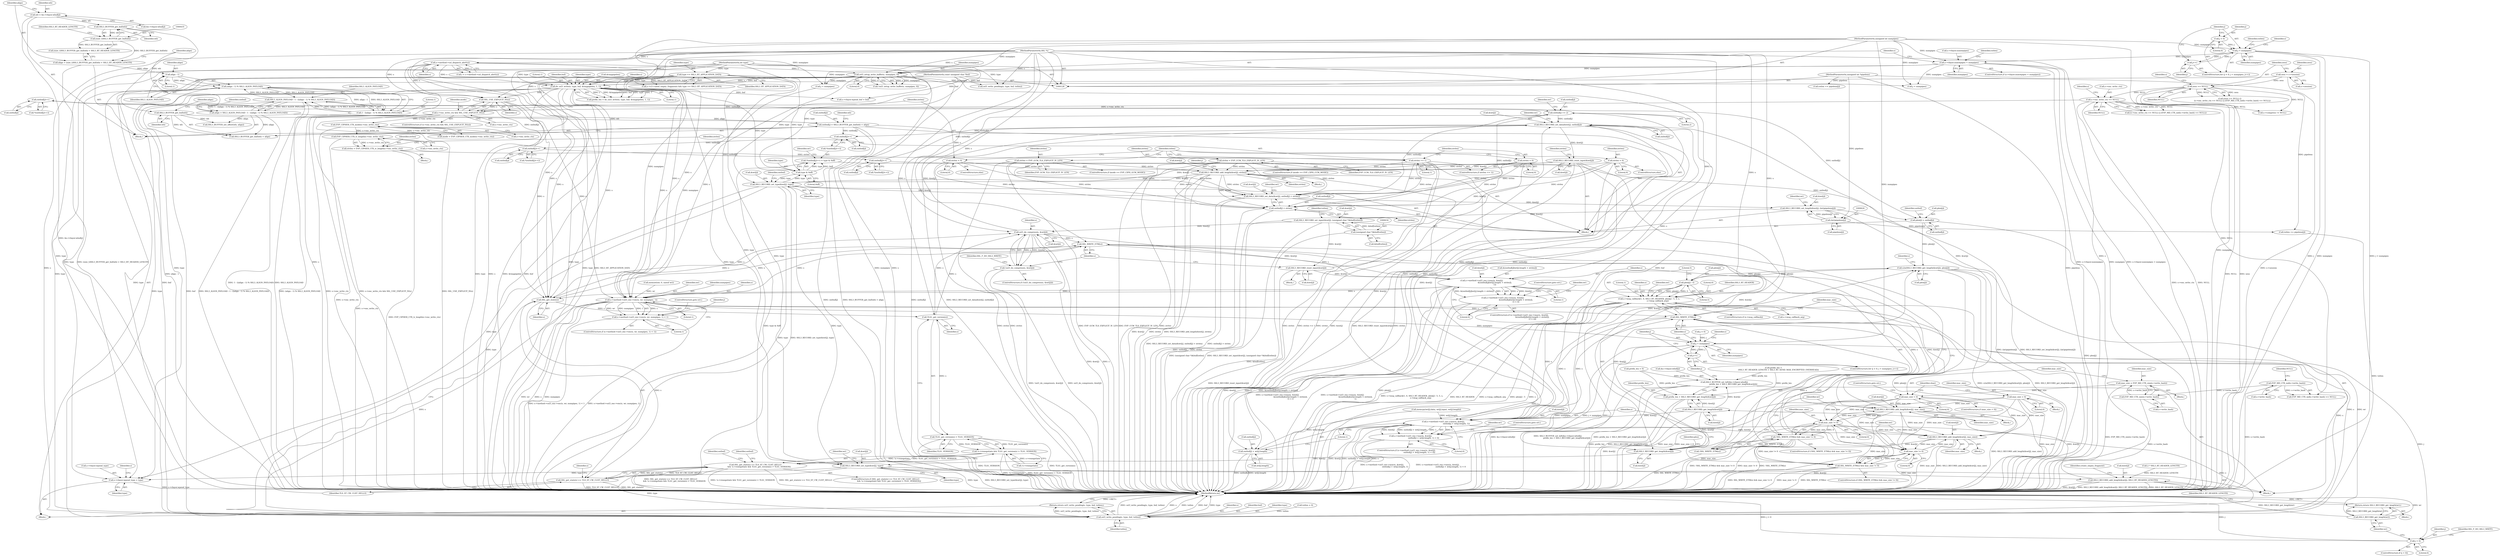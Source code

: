 digraph "0_openssl_4ad93618d26a3ea23d36ad5498ff4f59eff3a4d2@pointer" {
"1000579" [label="(Call,outbuf[j]++)"];
"1000553" [label="(Call,outbuf[j]++)"];
"1000538" [label="(Call,outbuf[j]++)"];
"1000725" [label="(Call,SSL3_RECORD_set_data(&wr[j], outbuf[j]))"];
"1000653" [label="(Call,ssl3_do_compress(s, &wr[j]))"];
"1000574" [label="(Call,TLS1_get_version(s))"];
"1000565" [label="(Call,SSL_get_state(s))"];
"1000308" [label="(Call,do_ssl3_write(s, type, buf, &tmppipelen, 1, 1))"];
"1000196" [label="(Call,s->method->ssl_dispatch_alert(s))"];
"1000129" [label="(MethodParameterIn,SSL *s)"];
"1000214" [label="(Call,ssl3_setup_write_buffer(s, numpipes, 0))"];
"1000205" [label="(Call,s->rlayer.numwpipes < numpipes)"];
"1000165" [label="(Call,j < numpipes)"];
"1000168" [label="(Call,j++)"];
"1000162" [label="(Call,j = 0)"];
"1000133" [label="(MethodParameterIn,unsigned int numpipes)"];
"1000131" [label="(MethodParameterIn,const unsigned char *buf)"];
"1000298" [label="(Call,type == SSL3_RT_APPLICATION_DATA)"];
"1000130" [label="(MethodParameterIn,int type)"];
"1000466" [label="(Call,SSL_USE_EXPLICIT_IV(s))"];
"1000690" [label="(Call,SSL_WRITE_ETM(s))"];
"1000698" [label="(Call,s->method->ssl3_enc->mac(s, &wr[j],\n                                          &(outbuf[j][wr[j].length + eivlen]),\n                                          1))"];
"1000682" [label="(Call,SSL3_RECORD_reset_input(&wr[j]))"];
"1000628" [label="(Call,SSL3_RECORD_set_input(&wr[j], (unsigned char *)&buf[totlen]))"];
"1000618" [label="(Call,SSL3_RECORD_set_length(&wr[j], (int)pipelens[j]))"];
"1000608" [label="(Call,SSL3_RECORD_set_data(&wr[j], outbuf[j] + eivlen))"];
"1000545" [label="(Call,SSL3_RECORD_set_type(&wr[j], type))"];
"1000741" [label="(Call,SSL3_RECORD_add_length(&wr[j], eivlen))"];
"1000733" [label="(Call,SSL3_RECORD_reset_input(&wr[j]))"];
"1000488" [label="(Call,eivlen <= 1)"];
"1000481" [label="(Call,eivlen = EVP_CIPHER_CTX_iv_length(s->enc_write_ctx))"];
"1000483" [label="(Call,EVP_CIPHER_CTX_iv_length(s->enc_write_ctx))"];
"1000472" [label="(Call,EVP_CIPHER_CTX_mode(s->enc_write_ctx))"];
"1000462" [label="(Call,s->enc_write_ctx && SSL_USE_EXPLICIT_IV(s))"];
"1000241" [label="(Call,s->enc_write_ctx == NULL)"];
"1000237" [label="(Call,sess == NULL)"];
"1000230" [label="(Call,sess = s->session)"];
"1000499" [label="(Call,eivlen = EVP_GCM_TLS_EXPLICIT_IV_LEN)"];
"1000511" [label="(Call,eivlen = 0)"];
"1000491" [label="(Call,eivlen = 0)"];
"1000507" [label="(Call,eivlen = EVP_CCM_TLS_EXPLICIT_IV_LEN)"];
"1000515" [label="(Call,eivlen = 0)"];
"1000542" [label="(Call,type & 0xff)"];
"1000603" [label="(Call,outbuf[j] += 2)"];
"1000579" [label="(Call,outbuf[j]++)"];
"1000587" [label="(Call,outbuf[j]++)"];
"1000623" [label="(Call,(int)pipelens[j])"];
"1000132" [label="(MethodParameterIn,unsigned int *pipelens)"];
"1000633" [label="(Call,(unsigned char *)&buf[totlen])"];
"1000719" [label="(Call,SSL3_RECORD_add_length(&wr[j], mac_size))"];
"1000692" [label="(Call,mac_size != 0)"];
"1000273" [label="(Call,mac_size < 0)"];
"1000266" [label="(Call,mac_size = EVP_MD_CTX_size(s->write_hash))"];
"1000268" [label="(Call,EVP_MD_CTX_size(s->write_hash))"];
"1000247" [label="(Call,EVP_MD_CTX_md(s->write_hash))"];
"1000261" [label="(Call,mac_size = 0)"];
"1000450" [label="(Call,outbuf[j] = SSL3_BUFFER_get_buf(wb) + align)"];
"1000455" [label="(Call,SSL3_BUFFER_get_buf(wb))"];
"1000436" [label="(Call,SSL3_BUFFER_get_buf(wb))"];
"1000421" [label="(Call,wb = &s->rlayer.wbuf[j])"];
"1000439" [label="(Call,align = SSL3_ALIGN_PAYLOAD - 1 - ((align - 1) % SSL3_ALIGN_PAYLOAD))"];
"1000441" [label="(Call,SSL3_ALIGN_PAYLOAD - 1 - ((align - 1) % SSL3_ALIGN_PAYLOAD))"];
"1000445" [label="(Call,(align - 1) % SSL3_ALIGN_PAYLOAD)"];
"1000446" [label="(Call,align - 1)"];
"1000431" [label="(Call,align = (size_t)SSL3_BUFFER_get_buf(wb) + SSL3_RT_HEADER_LENGTH)"];
"1000434" [label="(Call,(size_t)SSL3_BUFFER_get_buf(wb))"];
"1000443" [label="(Call,1 - ((align - 1) % SSL3_ALIGN_PAYLOAD))"];
"1000596" [label="(Call,plen[j] = outbuf[j])"];
"1000800" [label="(Call,s2n(SSL3_RECORD_get_length(&wr[j]), plen[j]))"];
"1000817" [label="(Call,plen[j] - 5)"];
"1000813" [label="(Call,s->msg_callback(1, 0, SSL3_RT_HEADER, plen[j] - 5, 5, s,\n                            s->msg_callback_arg))"];
"1000768" [label="(Call,SSL_WRITE_ETM(s))"];
"1000767" [label="(Call,SSL_WRITE_ETM(s) && mac_size != 0)"];
"1000776" [label="(Call,s->method->ssl3_enc->mac(s, &wr[j],\n                                          outbuf[j] + wr[j].length, 1))"];
"1000775" [label="(Call,s->method->ssl3_enc->mac(s, &wr[j],\n                                          outbuf[j] + wr[j].length, 1) < 0)"];
"1000794" [label="(Call,SSL3_RECORD_add_length(&wr[j], mac_size))"];
"1000770" [label="(Call,mac_size != 0)"];
"1000801" [label="(Call,SSL3_RECORD_get_length(&wr[j]))"];
"1000827" [label="(Call,SSL3_RECORD_set_type(&wr[j], type))"];
"1000833" [label="(Call,SSL3_RECORD_add_length(&wr[j], SSL3_RT_HEADER_LENGTH))"];
"1000865" [label="(Call,SSL3_RECORD_get_length(&wr[j]))"];
"1000854" [label="(Call,SSL3_BUFFER_set_left(&s->rlayer.wbuf[j],\n                             prefix_len + SSL3_RECORD_get_length(&wr[j])))"];
"1000863" [label="(Call,prefix_len + SSL3_RECORD_get_length(&wr[j]))"];
"1000884" [label="(Call,s->rlayer.wpend_type = type)"];
"1000899" [label="(Call,ssl3_write_pending(s, type, buf, totlen))"];
"1000898" [label="(Return,return ssl3_write_pending(s, type, buf, totlen);)"];
"1000652" [label="(Call,!ssl3_do_compress(s, &wr[j]))"];
"1000564" [label="(Call,SSL_get_state(s) == TLS_ST_CW_CLNT_HELLO)"];
"1000563" [label="(Call,SSL_get_state(s) == TLS_ST_CW_CLNT_HELLO\n            && !s->renegotiate && TLS1_get_version(s) > TLS1_VERSION)"];
"1000573" [label="(Call,TLS1_get_version(s) > TLS1_VERSION)"];
"1000568" [label="(Call,!s->renegotiate && TLS1_get_version(s) > TLS1_VERSION)"];
"1000689" [label="(Call,!SSL_WRITE_ETM(s))"];
"1000688" [label="(Call,!SSL_WRITE_ETM(s) && mac_size != 0)"];
"1000697" [label="(Call,s->method->ssl3_enc->mac(s, &wr[j],\n                                          &(outbuf[j][wr[j].length + eivlen]),\n                                          1) < 0)"];
"1000536" [label="(Call,*(outbuf[j]++) = type & 0xff)"];
"1000613" [label="(Call,outbuf[j] + eivlen)"];
"1000782" [label="(Call,outbuf[j] + wr[j].length)"];
"1000749" [label="(Call,s->method->ssl3_enc->enc(s, wr, numpipes, 1))"];
"1000748" [label="(Call,s->method->ssl3_enc->enc(s, wr, numpipes, 1) < 1)"];
"1000760" [label="(Call,j < numpipes)"];
"1000763" [label="(Call,j++)"];
"1000843" [label="(Call,j > 0)"];
"1000852" [label="(Call,SSL3_RECORD_get_length(wr))"];
"1000851" [label="(Return,return SSL3_RECORD_get_length(wr);)"];
"1000457" [label="(Identifier,align)"];
"1000791" [label="(Literal,1)"];
"1000609" [label="(Call,&wr[j])"];
"1000315" [label="(Literal,1)"];
"1000217" [label="(Literal,0)"];
"1000794" [label="(Call,SSL3_RECORD_add_length(&wr[j], mac_size))"];
"1000562" [label="(ControlStructure,if (SSL_get_state(s) == TLS_ST_CW_CLNT_HELLO\n            && !s->renegotiate && TLS1_get_version(s) > TLS1_VERSION))"];
"1000521" [label="(Call,memset(wr, 0, sizeof wr))"];
"1000836" [label="(Identifier,wr)"];
"1000240" [label="(Call,(s->enc_write_ctx == NULL) || (EVP_MD_CTX_md(s->write_hash) == NULL))"];
"1000161" [label="(ControlStructure,for (j = 0; j < numpipes; j++))"];
"1000276" [label="(ControlStructure,goto err;)"];
"1000204" [label="(ControlStructure,if (s->rlayer.numwpipes < numpipes))"];
"1000690" [label="(Call,SSL_WRITE_ETM(s))"];
"1000621" [label="(Identifier,wr)"];
"1000613" [label="(Call,outbuf[j] + eivlen)"];
"1000842" [label="(ControlStructure,if (j > 0))"];
"1000811" [label="(Identifier,s)"];
"1000458" [label="(Call,SSL3_BUFFER_set_offset(wb, align))"];
"1000447" [label="(Identifier,align)"];
"1000579" [label="(Call,outbuf[j]++)"];
"1000581" [label="(Identifier,outbuf)"];
"1000467" [label="(Identifier,s)"];
"1000589" [label="(Identifier,outbuf)"];
"1000236" [label="(Call,(sess == NULL) ||\n        (s->enc_write_ctx == NULL) || (EVP_MD_CTX_md(s->write_hash) == NULL))"];
"1000682" [label="(Call,SSL3_RECORD_reset_input(&wr[j]))"];
"1000761" [label="(Identifier,j)"];
"1000211" [label="(Identifier,numpipes)"];
"1000493" [label="(Literal,0)"];
"1000704" [label="(Call,&(outbuf[j][wr[j].length + eivlen]))"];
"1000699" [label="(Identifier,s)"];
"1000806" [label="(Call,plen[j])"];
"1000566" [label="(Identifier,s)"];
"1000629" [label="(Call,&wr[j])"];
"1000802" [label="(Call,&wr[j])"];
"1000756" [label="(ControlStructure,for (j = 0; j < numpipes; j++))"];
"1000786" [label="(Call,wr[j].length)"];
"1000821" [label="(Literal,5)"];
"1000129" [label="(MethodParameterIn,SSL *s)"];
"1000314" [label="(Literal,1)"];
"1000824" [label="(Call,s->msg_callback_arg)"];
"1000168" [label="(Call,j++)"];
"1000693" [label="(Identifier,mac_size)"];
"1000268" [label="(Call,EVP_MD_CTX_size(s->write_hash))"];
"1000763" [label="(Call,j++)"];
"1000552" [label="(Call,*(outbuf[j]++))"];
"1000249" [label="(Identifier,s)"];
"1000515" [label="(Call,eivlen = 0)"];
"1000503" [label="(ControlStructure,if (mode == EVP_CIPH_CCM_MODE))"];
"1000241" [label="(Call,s->enc_write_ctx == NULL)"];
"1000252" [label="(Block,)"];
"1000546" [label="(Call,&wr[j])"];
"1000470" [label="(Call,mode = EVP_CIPHER_CTX_mode(s->enc_write_ctx))"];
"1000530" [label="(Call,j < numpipes)"];
"1000436" [label="(Call,SSL3_BUFFER_get_buf(wb))"];
"1000455" [label="(Call,SSL3_BUFFER_get_buf(wb))"];
"1000445" [label="(Call,(align - 1) % SSL3_ALIGN_PAYLOAD)"];
"1000665" [label="(Block,)"];
"1000490" [label="(Literal,1)"];
"1000833" [label="(Call,SSL3_RECORD_add_length(&wr[j], SSL3_RT_HEADER_LENGTH))"];
"1000728" [label="(Identifier,wr)"];
"1000448" [label="(Literal,1)"];
"1000587" [label="(Call,outbuf[j]++)"];
"1000245" [label="(Identifier,NULL)"];
"1000764" [label="(Identifier,j)"];
"1000216" [label="(Identifier,numpipes)"];
"1000804" [label="(Identifier,wr)"];
"1000483" [label="(Call,EVP_CIPHER_CTX_iv_length(s->enc_write_ctx))"];
"1000311" [label="(Identifier,buf)"];
"1000538" [label="(Call,outbuf[j]++)"];
"1000239" [label="(Identifier,NULL)"];
"1000799" [label="(Identifier,mac_size)"];
"1000537" [label="(Call,*(outbuf[j]++))"];
"1000514" [label="(ControlStructure,else)"];
"1000213" [label="(Call,!ssl3_setup_write_buffer(s, numpipes, 0))"];
"1000308" [label="(Call,do_ssl3_write(s, type, buf, &tmppipelen, 1, 1))"];
"1000608" [label="(Call,SSL3_RECORD_set_data(&wr[j], outbuf[j] + eivlen))"];
"1000725" [label="(Call,SSL3_RECORD_set_data(&wr[j], outbuf[j]))"];
"1000292" [label="(Call,s->s3->need_empty_fragments && type == SSL3_RT_APPLICATION_DATA)"];
"1000840" [label="(Identifier,create_empty_fragment)"];
"1000492" [label="(Identifier,eivlen)"];
"1000766" [label="(ControlStructure,if (SSL_WRITE_ETM(s) && mac_size != 0))"];
"1000133" [label="(MethodParameterIn,unsigned int numpipes)"];
"1000742" [label="(Call,&wr[j])"];
"1000795" [label="(Call,&wr[j])"];
"1000726" [label="(Call,&wr[j])"];
"1000511" [label="(Call,eivlen = 0)"];
"1000611" [label="(Identifier,wr)"];
"1000452" [label="(Identifier,outbuf)"];
"1000652" [label="(Call,!ssl3_do_compress(s, &wr[j]))"];
"1000205" [label="(Call,s->rlayer.numwpipes < numpipes)"];
"1000661" [label="(Identifier,SSL_F_DO_SSL3_WRITE)"];
"1000730" [label="(Call,outbuf[j])"];
"1000834" [label="(Call,&wr[j])"];
"1000499" [label="(Call,eivlen = EVP_GCM_TLS_EXPLICIT_IV_LEN)"];
"1000605" [label="(Identifier,outbuf)"];
"1000884" [label="(Call,s->rlayer.wpend_type = type)"];
"1000736" [label="(Identifier,wr)"];
"1000793" [label="(ControlStructure,goto err;)"];
"1000687" [label="(ControlStructure,if (!SSL_WRITE_ETM(s) && mac_size != 0))"];
"1000628" [label="(Call,SSL3_RECORD_set_input(&wr[j], (unsigned char *)&buf[totlen]))"];
"1000535" [label="(Block,)"];
"1000568" [label="(Call,!s->renegotiate && TLS1_get_version(s) > TLS1_VERSION)"];
"1000807" [label="(Identifier,plen)"];
"1000801" [label="(Call,SSL3_RECORD_get_length(&wr[j]))"];
"1000420" [label="(Block,)"];
"1000482" [label="(Identifier,eivlen)"];
"1000481" [label="(Call,eivlen = EVP_CIPHER_CTX_iv_length(s->enc_write_ctx))"];
"1000167" [label="(Identifier,numpipes)"];
"1000741" [label="(Call,SSL3_RECORD_add_length(&wr[j], eivlen))"];
"1000300" [label="(Identifier,SSL3_RT_APPLICATION_DATA)"];
"1000843" [label="(Call,j > 0)"];
"1000751" [label="(Identifier,wr)"];
"1000512" [label="(Identifier,eivlen)"];
"1000182" [label="(Call,ssl3_write_pending(s, type, buf, totlen))"];
"1000832" [label="(Identifier,type)"];
"1000633" [label="(Call,(unsigned char *)&buf[totlen])"];
"1000618" [label="(Call,SSL3_RECORD_set_length(&wr[j], (int)pipelens[j]))"];
"1000441" [label="(Call,SSL3_ALIGN_PAYLOAD - 1 - ((align - 1) % SSL3_ALIGN_PAYLOAD))"];
"1000747" [label="(ControlStructure,if (s->method->ssl3_enc->enc(s, wr, numpipes, 1) < 1))"];
"1000717" [label="(Literal,0)"];
"1000491" [label="(Call,eivlen = 0)"];
"1000768" [label="(Call,SSL_WRITE_ETM(s))"];
"1000691" [label="(Identifier,s)"];
"1000775" [label="(Call,s->method->ssl3_enc->mac(s, &wr[j],\n                                          outbuf[j] + wr[j].length, 1) < 0)"];
"1000433" [label="(Call,(size_t)SSL3_BUFFER_get_buf(wb) + SSL3_RT_HEADER_LENGTH)"];
"1000510" [label="(ControlStructure,else)"];
"1000578" [label="(Call,*(outbuf[j]++))"];
"1000900" [label="(Identifier,s)"];
"1000700" [label="(Call,&wr[j])"];
"1000695" [label="(Block,)"];
"1000130" [label="(MethodParameterIn,int type)"];
"1000898" [label="(Return,return ssl3_write_pending(s, type, buf, totlen);)"];
"1000508" [label="(Identifier,eivlen)"];
"1000604" [label="(Call,outbuf[j])"];
"1000298" [label="(Call,type == SSL3_RT_APPLICATION_DATA)"];
"1000748" [label="(Call,s->method->ssl3_enc->enc(s, wr, numpipes, 1) < 1)"];
"1000206" [label="(Call,s->rlayer.numwpipes)"];
"1000237" [label="(Call,sess == NULL)"];
"1000544" [label="(Literal,0xff)"];
"1000265" [label="(Block,)"];
"1000740" [label="(Block,)"];
"1000243" [label="(Identifier,s)"];
"1000439" [label="(Call,align = SSL3_ALIGN_PAYLOAD - 1 - ((align - 1) % SSL3_ALIGN_PAYLOAD))"];
"1000864" [label="(Identifier,prefix_len)"];
"1000752" [label="(Identifier,numpipes)"];
"1000777" [label="(Identifier,s)"];
"1000507" [label="(Call,eivlen = EVP_CCM_TLS_EXPLICIT_IV_LEN)"];
"1000586" [label="(Call,*(outbuf[j]++))"];
"1000844" [label="(Identifier,j)"];
"1000645" [label="(Call,s->compress != NULL)"];
"1000519" [label="(Identifier,totlen)"];
"1000421" [label="(Call,wb = &s->rlayer.wbuf[j])"];
"1000261" [label="(Call,mac_size = 0)"];
"1000749" [label="(Call,s->method->ssl3_enc->enc(s, wr, numpipes, 1))"];
"1000603" [label="(Call,outbuf[j] += 2)"];
"1000163" [label="(Identifier,j)"];
"1000196" [label="(Call,s->method->ssl_dispatch_alert(s))"];
"1000588" [label="(Call,outbuf[j])"];
"1000778" [label="(Call,&wr[j])"];
"1000757" [label="(Call,j = 0)"];
"1000720" [label="(Call,&wr[j])"];
"1000545" [label="(Call,SSL3_RECORD_set_type(&wr[j], type))"];
"1000473" [label="(Call,s->enc_write_ctx)"];
"1000442" [label="(Identifier,SSL3_ALIGN_PAYLOAD)"];
"1000242" [label="(Call,s->enc_write_ctx)"];
"1000534" [label="(Identifier,j)"];
"1000132" [label="(MethodParameterIn,unsigned int *pipelens)"];
"1000310" [label="(Identifier,type)"];
"1000500" [label="(Identifier,eivlen)"];
"1000771" [label="(Identifier,mac_size)"];
"1000600" [label="(Call,outbuf[j])"];
"1000573" [label="(Call,TLS1_get_version(s) > TLS1_VERSION)"];
"1000765" [label="(Block,)"];
"1000440" [label="(Identifier,align)"];
"1000767" [label="(Call,SSL_WRITE_ETM(s) && mac_size != 0)"];
"1000422" [label="(Identifier,wb)"];
"1000461" [label="(ControlStructure,if (s->enc_write_ctx && SSL_USE_EXPLICIT_IV(s)))"];
"1000813" [label="(Call,s->msg_callback(1, 0, SSL3_RT_HEADER, plen[j] - 5, 5, s,\n                            s->msg_callback_arg))"];
"1000509" [label="(Identifier,EVP_CCM_TLS_EXPLICIT_IV_LEN)"];
"1000625" [label="(Call,pipelens[j])"];
"1000569" [label="(Call,!s->renegotiate)"];
"1000782" [label="(Call,outbuf[j] + wr[j].length)"];
"1000631" [label="(Identifier,wr)"];
"1000770" [label="(Call,mac_size != 0)"];
"1000536" [label="(Call,*(outbuf[j]++) = type & 0xff)"];
"1000555" [label="(Identifier,outbuf)"];
"1000614" [label="(Call,outbuf[j])"];
"1000718" [label="(ControlStructure,goto err;)"];
"1000908" [label="(MethodReturn,int)"];
"1000273" [label="(Call,mac_size < 0)"];
"1000423" [label="(Call,&s->rlayer.wbuf[j])"];
"1000800" [label="(Call,s2n(SSL3_RECORD_get_length(&wr[j]), plen[j]))"];
"1000841" [label="(Block,)"];
"1000548" [label="(Identifier,wr)"];
"1000501" [label="(Identifier,EVP_GCM_TLS_EXPLICIT_IV_LEN)"];
"1000815" [label="(Literal,0)"];
"1000466" [label="(Call,SSL_USE_EXPLICIT_IV(s))"];
"1000902" [label="(Identifier,buf)"];
"1000617" [label="(Identifier,eivlen)"];
"1000171" [label="(Identifier,totlen)"];
"1000655" [label="(Call,&wr[j])"];
"1000697" [label="(Call,s->method->ssl3_enc->mac(s, &wr[j],\n                                          &(outbuf[j][wr[j].length + eivlen]),\n                                          1) < 0)"];
"1000635" [label="(Call,&buf[totlen])"];
"1000776" [label="(Call,s->method->ssl3_enc->mac(s, &wr[j],\n                                          outbuf[j] + wr[j].length, 1))"];
"1000232" [label="(Call,s->session)"];
"1000238" [label="(Identifier,sess)"];
"1000597" [label="(Call,plen[j])"];
"1000696" [label="(ControlStructure,if (s->method->ssl3_enc->mac(s, &wr[j],\n                                          &(outbuf[j][wr[j].length + eivlen]),\n                                          1) < 0))"];
"1000755" [label="(ControlStructure,goto err;)"];
"1000359" [label="(Call,2 * SSL3_RT_HEADER_LENGTH)"];
"1000456" [label="(Identifier,wb)"];
"1000567" [label="(Identifier,TLS_ST_CW_CLNT_HELLO)"];
"1000431" [label="(Call,align = (size_t)SSL3_BUFFER_get_buf(wb) + SSL3_RT_HEADER_LENGTH)"];
"1000694" [label="(Literal,0)"];
"1000753" [label="(Literal,1)"];
"1000553" [label="(Call,outbuf[j]++)"];
"1000274" [label="(Identifier,mac_size)"];
"1000443" [label="(Call,1 - ((align - 1) % SSL3_ALIGN_PAYLOAD))"];
"1000809" [label="(ControlStructure,if (s->msg_callback))"];
"1000446" [label="(Call,align - 1)"];
"1000322" [label="(Call,prefix_len >\n                (SSL3_RT_HEADER_LENGTH + SSL3_RT_SEND_MAX_ENCRYPTED_OVERHEAD))"];
"1000170" [label="(Call,totlen += pipelens[j])"];
"1000855" [label="(Call,&s->rlayer.wbuf[j])"];
"1000750" [label="(Identifier,s)"];
"1000816" [label="(Identifier,SSL3_RT_HEADER)"];
"1000262" [label="(Identifier,mac_size)"];
"1000719" [label="(Call,SSL3_RECORD_add_length(&wr[j], mac_size))"];
"1000716" [label="(Literal,1)"];
"1000215" [label="(Identifier,s)"];
"1000564" [label="(Call,SSL_get_state(s) == TLS_ST_CW_CLNT_HELLO)"];
"1000231" [label="(Identifier,sess)"];
"1000495" [label="(ControlStructure,if (mode == EVP_CIPH_GCM_MODE))"];
"1000639" [label="(Call,totlen += pipelens[j])"];
"1000230" [label="(Call,sess = s->session)"];
"1000653" [label="(Call,ssl3_do_compress(s, &wr[j]))"];
"1000623" [label="(Call,(int)pipelens[j])"];
"1000683" [label="(Call,&wr[j])"];
"1000769" [label="(Identifier,s)"];
"1000135" [label="(Block,)"];
"1000817" [label="(Call,plen[j] - 5)"];
"1000269" [label="(Call,s->write_hash)"];
"1000438" [label="(Identifier,SSL3_RT_HEADER_LENGTH)"];
"1000698" [label="(Call,s->method->ssl3_enc->mac(s, &wr[j],\n                                          &(outbuf[j][wr[j].length + eivlen]),\n                                          1))"];
"1000814" [label="(Literal,1)"];
"1000772" [label="(Literal,0)"];
"1000516" [label="(Identifier,eivlen)"];
"1000275" [label="(Literal,0)"];
"1000489" [label="(Identifier,eivlen)"];
"1000179" [label="(Identifier,s)"];
"1000651" [label="(ControlStructure,if (!ssl3_do_compress(s, &wr[j])))"];
"1000224" [label="(Identifier,totlen)"];
"1000166" [label="(Identifier,j)"];
"1000654" [label="(Identifier,s)"];
"1000792" [label="(Literal,0)"];
"1000607" [label="(Literal,2)"];
"1000851" [label="(Return,return SSL3_RECORD_get_length(wr);)"];
"1000885" [label="(Call,s->rlayer.wpend_type)"];
"1000734" [label="(Call,&wr[j])"];
"1000596" [label="(Call,plen[j] = outbuf[j])"];
"1000724" [label="(Identifier,mac_size)"];
"1000487" [label="(ControlStructure,if (eivlen <= 1))"];
"1000480" [label="(Block,)"];
"1000247" [label="(Call,EVP_MD_CTX_md(s->write_hash))"];
"1000576" [label="(Identifier,TLS1_VERSION)"];
"1000484" [label="(Call,s->enc_write_ctx)"];
"1000722" [label="(Identifier,wr)"];
"1000739" [label="(Identifier,eivlen)"];
"1000169" [label="(Identifier,j)"];
"1000873" [label="(Identifier,s)"];
"1000542" [label="(Call,type & 0xff)"];
"1000543" [label="(Identifier,type)"];
"1000463" [label="(Call,s->enc_write_ctx)"];
"1000877" [label="(Call,s->rlayer.wpend_buf = buf)"];
"1000131" [label="(MethodParameterIn,const unsigned char *buf)"];
"1000272" [label="(ControlStructure,if (mac_size < 0))"];
"1000248" [label="(Call,s->write_hash)"];
"1000852" [label="(Call,SSL3_RECORD_get_length(wr))"];
"1000251" [label="(Identifier,NULL)"];
"1000488" [label="(Call,eivlen <= 1)"];
"1000539" [label="(Call,outbuf[j])"];
"1000865" [label="(Call,SSL3_RECORD_get_length(&wr[j]))"];
"1000571" [label="(Identifier,s)"];
"1000733" [label="(Call,SSL3_RECORD_reset_input(&wr[j]))"];
"1000783" [label="(Call,outbuf[j])"];
"1000550" [label="(Identifier,type)"];
"1000773" [label="(Block,)"];
"1000758" [label="(Identifier,j)"];
"1000451" [label="(Call,outbuf[j])"];
"1000689" [label="(Call,!SSL_WRITE_ETM(s))"];
"1000565" [label="(Call,SSL_get_state(s))"];
"1000432" [label="(Identifier,align)"];
"1000845" [label="(Literal,0)"];
"1000162" [label="(Call,j = 0)"];
"1000838" [label="(Identifier,SSL3_RT_HEADER_LENGTH)"];
"1000517" [label="(Literal,0)"];
"1000437" [label="(Identifier,wb)"];
"1000903" [label="(Identifier,totlen)"];
"1000444" [label="(Literal,1)"];
"1000299" [label="(Identifier,type)"];
"1000823" [label="(Identifier,s)"];
"1000754" [label="(Literal,1)"];
"1000267" [label="(Identifier,mac_size)"];
"1000854" [label="(Call,SSL3_BUFFER_set_left(&s->rlayer.wbuf[j],\n                             prefix_len + SSL3_RECORD_get_length(&wr[j])))"];
"1000462" [label="(Call,s->enc_write_ctx && SSL_USE_EXPLICIT_IV(s))"];
"1000894" [label="(Identifier,s)"];
"1000164" [label="(Literal,0)"];
"1000619" [label="(Call,&wr[j])"];
"1000165" [label="(Call,j < numpipes)"];
"1000827" [label="(Call,SSL3_RECORD_set_type(&wr[j], type))"];
"1000146" [label="(Call,prefix_len = 0)"];
"1000863" [label="(Call,prefix_len + SSL3_RECORD_get_length(&wr[j]))"];
"1000194" [label="(Call,i = s->method->ssl_dispatch_alert(s))"];
"1000692" [label="(Call,mac_size != 0)"];
"1000554" [label="(Call,outbuf[j])"];
"1000774" [label="(ControlStructure,if (s->method->ssl3_enc->mac(s, &wr[j],\n                                          outbuf[j] + wr[j].length, 1) < 0))"];
"1000901" [label="(Identifier,type)"];
"1000415" [label="(Call,j < numpipes)"];
"1000688" [label="(Call,!SSL_WRITE_ETM(s) && mac_size != 0)"];
"1000197" [label="(Identifier,s)"];
"1000306" [label="(Call,prefix_len = do_ssl3_write(s, type, buf, &tmppipelen, 1, 1))"];
"1000818" [label="(Call,plen[j])"];
"1000797" [label="(Identifier,wr)"];
"1000280" [label="(Identifier,clear)"];
"1000666" [label="(Call,memcpy(wr[j].data, wr[j].input, wr[j].length))"];
"1000853" [label="(Identifier,wr)"];
"1000746" [label="(Identifier,eivlen)"];
"1000518" [label="(Call,totlen = 0)"];
"1000830" [label="(Identifier,wr)"];
"1000471" [label="(Identifier,mode)"];
"1000575" [label="(Identifier,s)"];
"1000454" [label="(Call,SSL3_BUFFER_get_buf(wb) + align)"];
"1000563" [label="(Call,SSL_get_state(s) == TLS_ST_CW_CLNT_HELLO\n            && !s->renegotiate && TLS1_get_version(s) > TLS1_VERSION)"];
"1000449" [label="(Identifier,SSL3_ALIGN_PAYLOAD)"];
"1000890" [label="(Identifier,type)"];
"1000640" [label="(Identifier,totlen)"];
"1000848" [label="(Identifier,SSL_F_DO_SSL3_WRITE)"];
"1000580" [label="(Call,outbuf[j])"];
"1000214" [label="(Call,ssl3_setup_write_buffer(s, numpipes, 0))"];
"1000574" [label="(Call,TLS1_get_version(s))"];
"1000828" [label="(Call,&wr[j])"];
"1000312" [label="(Call,&tmppipelen)"];
"1000434" [label="(Call,(size_t)SSL3_BUFFER_get_buf(wb))"];
"1000459" [label="(Identifier,wb)"];
"1000246" [label="(Call,EVP_MD_CTX_md(s->write_hash) == NULL)"];
"1000866" [label="(Call,&wr[j])"];
"1000822" [label="(Literal,5)"];
"1000309" [label="(Identifier,s)"];
"1000450" [label="(Call,outbuf[j] = SSL3_BUFFER_get_buf(wb) + align)"];
"1000472" [label="(Call,EVP_CIPHER_CTX_mode(s->enc_write_ctx))"];
"1000760" [label="(Call,j < numpipes)"];
"1000266" [label="(Call,mac_size = EVP_MD_CTX_size(s->write_hash))"];
"1000263" [label="(Literal,0)"];
"1000899" [label="(Call,ssl3_write_pending(s, type, buf, totlen))"];
"1000762" [label="(Identifier,numpipes)"];
"1000513" [label="(Literal,0)"];
"1000579" -> "1000578"  [label="AST: "];
"1000579" -> "1000580"  [label="CFG: "];
"1000580" -> "1000579"  [label="AST: "];
"1000578" -> "1000579"  [label="CFG: "];
"1000553" -> "1000579"  [label="DDG: outbuf[j]"];
"1000579" -> "1000596"  [label="DDG: outbuf[j]"];
"1000579" -> "1000603"  [label="DDG: outbuf[j]"];
"1000553" -> "1000552"  [label="AST: "];
"1000553" -> "1000554"  [label="CFG: "];
"1000554" -> "1000553"  [label="AST: "];
"1000552" -> "1000553"  [label="CFG: "];
"1000538" -> "1000553"  [label="DDG: outbuf[j]"];
"1000553" -> "1000587"  [label="DDG: outbuf[j]"];
"1000538" -> "1000537"  [label="AST: "];
"1000538" -> "1000539"  [label="CFG: "];
"1000539" -> "1000538"  [label="AST: "];
"1000537" -> "1000538"  [label="CFG: "];
"1000725" -> "1000538"  [label="DDG: outbuf[j]"];
"1000450" -> "1000538"  [label="DDG: outbuf[j]"];
"1000725" -> "1000535"  [label="AST: "];
"1000725" -> "1000730"  [label="CFG: "];
"1000726" -> "1000725"  [label="AST: "];
"1000730" -> "1000725"  [label="AST: "];
"1000736" -> "1000725"  [label="CFG: "];
"1000725" -> "1000908"  [label="DDG: outbuf[j]"];
"1000725" -> "1000908"  [label="DDG: SSL3_RECORD_set_data(&wr[j], outbuf[j])"];
"1000653" -> "1000725"  [label="DDG: &wr[j]"];
"1000682" -> "1000725"  [label="DDG: &wr[j]"];
"1000719" -> "1000725"  [label="DDG: &wr[j]"];
"1000603" -> "1000725"  [label="DDG: outbuf[j]"];
"1000725" -> "1000733"  [label="DDG: &wr[j]"];
"1000725" -> "1000776"  [label="DDG: outbuf[j]"];
"1000725" -> "1000782"  [label="DDG: outbuf[j]"];
"1000653" -> "1000652"  [label="AST: "];
"1000653" -> "1000655"  [label="CFG: "];
"1000654" -> "1000653"  [label="AST: "];
"1000655" -> "1000653"  [label="AST: "];
"1000652" -> "1000653"  [label="CFG: "];
"1000653" -> "1000908"  [label="DDG: &wr[j]"];
"1000653" -> "1000908"  [label="DDG: s"];
"1000653" -> "1000652"  [label="DDG: s"];
"1000653" -> "1000652"  [label="DDG: &wr[j]"];
"1000574" -> "1000653"  [label="DDG: s"];
"1000565" -> "1000653"  [label="DDG: s"];
"1000129" -> "1000653"  [label="DDG: s"];
"1000628" -> "1000653"  [label="DDG: &wr[j]"];
"1000653" -> "1000690"  [label="DDG: s"];
"1000653" -> "1000698"  [label="DDG: &wr[j]"];
"1000574" -> "1000573"  [label="AST: "];
"1000574" -> "1000575"  [label="CFG: "];
"1000575" -> "1000574"  [label="AST: "];
"1000576" -> "1000574"  [label="CFG: "];
"1000574" -> "1000573"  [label="DDG: s"];
"1000565" -> "1000574"  [label="DDG: s"];
"1000129" -> "1000574"  [label="DDG: s"];
"1000574" -> "1000690"  [label="DDG: s"];
"1000565" -> "1000564"  [label="AST: "];
"1000565" -> "1000566"  [label="CFG: "];
"1000566" -> "1000565"  [label="AST: "];
"1000567" -> "1000565"  [label="CFG: "];
"1000565" -> "1000564"  [label="DDG: s"];
"1000308" -> "1000565"  [label="DDG: s"];
"1000466" -> "1000565"  [label="DDG: s"];
"1000196" -> "1000565"  [label="DDG: s"];
"1000214" -> "1000565"  [label="DDG: s"];
"1000690" -> "1000565"  [label="DDG: s"];
"1000698" -> "1000565"  [label="DDG: s"];
"1000129" -> "1000565"  [label="DDG: s"];
"1000565" -> "1000690"  [label="DDG: s"];
"1000308" -> "1000306"  [label="AST: "];
"1000308" -> "1000315"  [label="CFG: "];
"1000309" -> "1000308"  [label="AST: "];
"1000310" -> "1000308"  [label="AST: "];
"1000311" -> "1000308"  [label="AST: "];
"1000312" -> "1000308"  [label="AST: "];
"1000314" -> "1000308"  [label="AST: "];
"1000315" -> "1000308"  [label="AST: "];
"1000306" -> "1000308"  [label="CFG: "];
"1000308" -> "1000908"  [label="DDG: type"];
"1000308" -> "1000908"  [label="DDG: s"];
"1000308" -> "1000908"  [label="DDG: &tmppipelen"];
"1000308" -> "1000908"  [label="DDG: buf"];
"1000308" -> "1000306"  [label="DDG: s"];
"1000308" -> "1000306"  [label="DDG: &tmppipelen"];
"1000308" -> "1000306"  [label="DDG: buf"];
"1000308" -> "1000306"  [label="DDG: type"];
"1000308" -> "1000306"  [label="DDG: 1"];
"1000196" -> "1000308"  [label="DDG: s"];
"1000214" -> "1000308"  [label="DDG: s"];
"1000129" -> "1000308"  [label="DDG: s"];
"1000131" -> "1000308"  [label="DDG: buf"];
"1000298" -> "1000308"  [label="DDG: type"];
"1000130" -> "1000308"  [label="DDG: type"];
"1000308" -> "1000466"  [label="DDG: s"];
"1000308" -> "1000542"  [label="DDG: type"];
"1000308" -> "1000749"  [label="DDG: s"];
"1000308" -> "1000827"  [label="DDG: type"];
"1000308" -> "1000877"  [label="DDG: buf"];
"1000308" -> "1000884"  [label="DDG: type"];
"1000308" -> "1000899"  [label="DDG: type"];
"1000308" -> "1000899"  [label="DDG: buf"];
"1000196" -> "1000194"  [label="AST: "];
"1000196" -> "1000197"  [label="CFG: "];
"1000197" -> "1000196"  [label="AST: "];
"1000194" -> "1000196"  [label="CFG: "];
"1000196" -> "1000908"  [label="DDG: s"];
"1000196" -> "1000194"  [label="DDG: s"];
"1000129" -> "1000196"  [label="DDG: s"];
"1000196" -> "1000214"  [label="DDG: s"];
"1000196" -> "1000466"  [label="DDG: s"];
"1000196" -> "1000749"  [label="DDG: s"];
"1000129" -> "1000128"  [label="AST: "];
"1000129" -> "1000908"  [label="DDG: s"];
"1000129" -> "1000182"  [label="DDG: s"];
"1000129" -> "1000214"  [label="DDG: s"];
"1000129" -> "1000466"  [label="DDG: s"];
"1000129" -> "1000690"  [label="DDG: s"];
"1000129" -> "1000698"  [label="DDG: s"];
"1000129" -> "1000749"  [label="DDG: s"];
"1000129" -> "1000768"  [label="DDG: s"];
"1000129" -> "1000776"  [label="DDG: s"];
"1000129" -> "1000813"  [label="DDG: s"];
"1000129" -> "1000899"  [label="DDG: s"];
"1000214" -> "1000213"  [label="AST: "];
"1000214" -> "1000217"  [label="CFG: "];
"1000215" -> "1000214"  [label="AST: "];
"1000216" -> "1000214"  [label="AST: "];
"1000217" -> "1000214"  [label="AST: "];
"1000213" -> "1000214"  [label="CFG: "];
"1000214" -> "1000908"  [label="DDG: numpipes"];
"1000214" -> "1000908"  [label="DDG: s"];
"1000214" -> "1000213"  [label="DDG: s"];
"1000214" -> "1000213"  [label="DDG: numpipes"];
"1000214" -> "1000213"  [label="DDG: 0"];
"1000205" -> "1000214"  [label="DDG: numpipes"];
"1000133" -> "1000214"  [label="DDG: numpipes"];
"1000214" -> "1000415"  [label="DDG: numpipes"];
"1000214" -> "1000466"  [label="DDG: s"];
"1000214" -> "1000530"  [label="DDG: numpipes"];
"1000214" -> "1000749"  [label="DDG: s"];
"1000205" -> "1000204"  [label="AST: "];
"1000205" -> "1000211"  [label="CFG: "];
"1000206" -> "1000205"  [label="AST: "];
"1000211" -> "1000205"  [label="AST: "];
"1000215" -> "1000205"  [label="CFG: "];
"1000224" -> "1000205"  [label="CFG: "];
"1000205" -> "1000908"  [label="DDG: s->rlayer.numwpipes"];
"1000205" -> "1000908"  [label="DDG: numpipes"];
"1000205" -> "1000908"  [label="DDG: s->rlayer.numwpipes < numpipes"];
"1000165" -> "1000205"  [label="DDG: numpipes"];
"1000133" -> "1000205"  [label="DDG: numpipes"];
"1000205" -> "1000415"  [label="DDG: numpipes"];
"1000205" -> "1000530"  [label="DDG: numpipes"];
"1000165" -> "1000161"  [label="AST: "];
"1000165" -> "1000167"  [label="CFG: "];
"1000166" -> "1000165"  [label="AST: "];
"1000167" -> "1000165"  [label="AST: "];
"1000171" -> "1000165"  [label="CFG: "];
"1000179" -> "1000165"  [label="CFG: "];
"1000165" -> "1000908"  [label="DDG: j"];
"1000165" -> "1000908"  [label="DDG: numpipes"];
"1000165" -> "1000908"  [label="DDG: j < numpipes"];
"1000168" -> "1000165"  [label="DDG: j"];
"1000162" -> "1000165"  [label="DDG: j"];
"1000133" -> "1000165"  [label="DDG: numpipes"];
"1000165" -> "1000168"  [label="DDG: j"];
"1000168" -> "1000161"  [label="AST: "];
"1000168" -> "1000169"  [label="CFG: "];
"1000169" -> "1000168"  [label="AST: "];
"1000166" -> "1000168"  [label="CFG: "];
"1000162" -> "1000161"  [label="AST: "];
"1000162" -> "1000164"  [label="CFG: "];
"1000163" -> "1000162"  [label="AST: "];
"1000164" -> "1000162"  [label="AST: "];
"1000166" -> "1000162"  [label="CFG: "];
"1000133" -> "1000128"  [label="AST: "];
"1000133" -> "1000908"  [label="DDG: numpipes"];
"1000133" -> "1000415"  [label="DDG: numpipes"];
"1000133" -> "1000530"  [label="DDG: numpipes"];
"1000133" -> "1000749"  [label="DDG: numpipes"];
"1000133" -> "1000760"  [label="DDG: numpipes"];
"1000131" -> "1000128"  [label="AST: "];
"1000131" -> "1000908"  [label="DDG: buf"];
"1000131" -> "1000182"  [label="DDG: buf"];
"1000131" -> "1000877"  [label="DDG: buf"];
"1000131" -> "1000899"  [label="DDG: buf"];
"1000298" -> "1000292"  [label="AST: "];
"1000298" -> "1000300"  [label="CFG: "];
"1000299" -> "1000298"  [label="AST: "];
"1000300" -> "1000298"  [label="AST: "];
"1000292" -> "1000298"  [label="CFG: "];
"1000298" -> "1000908"  [label="DDG: type"];
"1000298" -> "1000908"  [label="DDG: SSL3_RT_APPLICATION_DATA"];
"1000298" -> "1000292"  [label="DDG: type"];
"1000298" -> "1000292"  [label="DDG: SSL3_RT_APPLICATION_DATA"];
"1000130" -> "1000298"  [label="DDG: type"];
"1000298" -> "1000542"  [label="DDG: type"];
"1000298" -> "1000827"  [label="DDG: type"];
"1000298" -> "1000884"  [label="DDG: type"];
"1000298" -> "1000899"  [label="DDG: type"];
"1000130" -> "1000128"  [label="AST: "];
"1000130" -> "1000908"  [label="DDG: type"];
"1000130" -> "1000182"  [label="DDG: type"];
"1000130" -> "1000542"  [label="DDG: type"];
"1000130" -> "1000545"  [label="DDG: type"];
"1000130" -> "1000827"  [label="DDG: type"];
"1000130" -> "1000884"  [label="DDG: type"];
"1000130" -> "1000899"  [label="DDG: type"];
"1000466" -> "1000462"  [label="AST: "];
"1000466" -> "1000467"  [label="CFG: "];
"1000467" -> "1000466"  [label="AST: "];
"1000462" -> "1000466"  [label="CFG: "];
"1000466" -> "1000462"  [label="DDG: s"];
"1000466" -> "1000749"  [label="DDG: s"];
"1000690" -> "1000689"  [label="AST: "];
"1000690" -> "1000691"  [label="CFG: "];
"1000691" -> "1000690"  [label="AST: "];
"1000689" -> "1000690"  [label="CFG: "];
"1000690" -> "1000689"  [label="DDG: s"];
"1000690" -> "1000698"  [label="DDG: s"];
"1000690" -> "1000749"  [label="DDG: s"];
"1000698" -> "1000697"  [label="AST: "];
"1000698" -> "1000716"  [label="CFG: "];
"1000699" -> "1000698"  [label="AST: "];
"1000700" -> "1000698"  [label="AST: "];
"1000704" -> "1000698"  [label="AST: "];
"1000716" -> "1000698"  [label="AST: "];
"1000717" -> "1000698"  [label="CFG: "];
"1000698" -> "1000908"  [label="DDG: &wr[j]"];
"1000698" -> "1000908"  [label="DDG: s"];
"1000698" -> "1000908"  [label="DDG: &(outbuf[j][wr[j].length + eivlen])"];
"1000698" -> "1000697"  [label="DDG: s"];
"1000698" -> "1000697"  [label="DDG: &wr[j]"];
"1000698" -> "1000697"  [label="DDG: &(outbuf[j][wr[j].length + eivlen])"];
"1000698" -> "1000697"  [label="DDG: 1"];
"1000682" -> "1000698"  [label="DDG: &wr[j]"];
"1000698" -> "1000719"  [label="DDG: &wr[j]"];
"1000698" -> "1000749"  [label="DDG: s"];
"1000682" -> "1000665"  [label="AST: "];
"1000682" -> "1000683"  [label="CFG: "];
"1000683" -> "1000682"  [label="AST: "];
"1000691" -> "1000682"  [label="CFG: "];
"1000682" -> "1000908"  [label="DDG: SSL3_RECORD_reset_input(&wr[j])"];
"1000628" -> "1000682"  [label="DDG: &wr[j]"];
"1000628" -> "1000535"  [label="AST: "];
"1000628" -> "1000633"  [label="CFG: "];
"1000629" -> "1000628"  [label="AST: "];
"1000633" -> "1000628"  [label="AST: "];
"1000640" -> "1000628"  [label="CFG: "];
"1000628" -> "1000908"  [label="DDG: (unsigned char *)&buf[totlen]"];
"1000628" -> "1000908"  [label="DDG: SSL3_RECORD_set_input(&wr[j], (unsigned char *)&buf[totlen])"];
"1000618" -> "1000628"  [label="DDG: &wr[j]"];
"1000633" -> "1000628"  [label="DDG: &buf[totlen]"];
"1000618" -> "1000535"  [label="AST: "];
"1000618" -> "1000623"  [label="CFG: "];
"1000619" -> "1000618"  [label="AST: "];
"1000623" -> "1000618"  [label="AST: "];
"1000631" -> "1000618"  [label="CFG: "];
"1000618" -> "1000908"  [label="DDG: (int)pipelens[j]"];
"1000618" -> "1000908"  [label="DDG: SSL3_RECORD_set_length(&wr[j], (int)pipelens[j])"];
"1000608" -> "1000618"  [label="DDG: &wr[j]"];
"1000623" -> "1000618"  [label="DDG: pipelens[j]"];
"1000608" -> "1000535"  [label="AST: "];
"1000608" -> "1000613"  [label="CFG: "];
"1000609" -> "1000608"  [label="AST: "];
"1000613" -> "1000608"  [label="AST: "];
"1000621" -> "1000608"  [label="CFG: "];
"1000608" -> "1000908"  [label="DDG: outbuf[j] + eivlen"];
"1000608" -> "1000908"  [label="DDG: SSL3_RECORD_set_data(&wr[j], outbuf[j] + eivlen)"];
"1000545" -> "1000608"  [label="DDG: &wr[j]"];
"1000603" -> "1000608"  [label="DDG: outbuf[j]"];
"1000488" -> "1000608"  [label="DDG: eivlen"];
"1000499" -> "1000608"  [label="DDG: eivlen"];
"1000511" -> "1000608"  [label="DDG: eivlen"];
"1000491" -> "1000608"  [label="DDG: eivlen"];
"1000507" -> "1000608"  [label="DDG: eivlen"];
"1000741" -> "1000608"  [label="DDG: eivlen"];
"1000515" -> "1000608"  [label="DDG: eivlen"];
"1000545" -> "1000535"  [label="AST: "];
"1000545" -> "1000550"  [label="CFG: "];
"1000546" -> "1000545"  [label="AST: "];
"1000550" -> "1000545"  [label="AST: "];
"1000555" -> "1000545"  [label="CFG: "];
"1000545" -> "1000908"  [label="DDG: type"];
"1000545" -> "1000908"  [label="DDG: SSL3_RECORD_set_type(&wr[j], type)"];
"1000545" -> "1000542"  [label="DDG: type"];
"1000741" -> "1000545"  [label="DDG: &wr[j]"];
"1000733" -> "1000545"  [label="DDG: &wr[j]"];
"1000542" -> "1000545"  [label="DDG: type"];
"1000545" -> "1000827"  [label="DDG: type"];
"1000545" -> "1000884"  [label="DDG: type"];
"1000545" -> "1000899"  [label="DDG: type"];
"1000741" -> "1000740"  [label="AST: "];
"1000741" -> "1000746"  [label="CFG: "];
"1000742" -> "1000741"  [label="AST: "];
"1000746" -> "1000741"  [label="AST: "];
"1000534" -> "1000741"  [label="CFG: "];
"1000741" -> "1000908"  [label="DDG: &wr[j]"];
"1000741" -> "1000908"  [label="DDG: eivlen"];
"1000741" -> "1000908"  [label="DDG: SSL3_RECORD_add_length(&wr[j], eivlen)"];
"1000741" -> "1000613"  [label="DDG: eivlen"];
"1000733" -> "1000741"  [label="DDG: &wr[j]"];
"1000488" -> "1000741"  [label="DDG: eivlen"];
"1000499" -> "1000741"  [label="DDG: eivlen"];
"1000511" -> "1000741"  [label="DDG: eivlen"];
"1000491" -> "1000741"  [label="DDG: eivlen"];
"1000507" -> "1000741"  [label="DDG: eivlen"];
"1000515" -> "1000741"  [label="DDG: eivlen"];
"1000741" -> "1000776"  [label="DDG: &wr[j]"];
"1000741" -> "1000801"  [label="DDG: &wr[j]"];
"1000733" -> "1000535"  [label="AST: "];
"1000733" -> "1000734"  [label="CFG: "];
"1000734" -> "1000733"  [label="AST: "];
"1000739" -> "1000733"  [label="CFG: "];
"1000733" -> "1000908"  [label="DDG: &wr[j]"];
"1000733" -> "1000908"  [label="DDG: SSL3_RECORD_reset_input(&wr[j])"];
"1000733" -> "1000776"  [label="DDG: &wr[j]"];
"1000733" -> "1000801"  [label="DDG: &wr[j]"];
"1000488" -> "1000487"  [label="AST: "];
"1000488" -> "1000490"  [label="CFG: "];
"1000489" -> "1000488"  [label="AST: "];
"1000490" -> "1000488"  [label="AST: "];
"1000492" -> "1000488"  [label="CFG: "];
"1000519" -> "1000488"  [label="CFG: "];
"1000488" -> "1000908"  [label="DDG: eivlen"];
"1000488" -> "1000908"  [label="DDG: eivlen <= 1"];
"1000481" -> "1000488"  [label="DDG: eivlen"];
"1000488" -> "1000613"  [label="DDG: eivlen"];
"1000481" -> "1000480"  [label="AST: "];
"1000481" -> "1000483"  [label="CFG: "];
"1000482" -> "1000481"  [label="AST: "];
"1000483" -> "1000481"  [label="AST: "];
"1000489" -> "1000481"  [label="CFG: "];
"1000481" -> "1000908"  [label="DDG: EVP_CIPHER_CTX_iv_length(s->enc_write_ctx)"];
"1000483" -> "1000481"  [label="DDG: s->enc_write_ctx"];
"1000483" -> "1000484"  [label="CFG: "];
"1000484" -> "1000483"  [label="AST: "];
"1000483" -> "1000908"  [label="DDG: s->enc_write_ctx"];
"1000472" -> "1000483"  [label="DDG: s->enc_write_ctx"];
"1000472" -> "1000470"  [label="AST: "];
"1000472" -> "1000473"  [label="CFG: "];
"1000473" -> "1000472"  [label="AST: "];
"1000470" -> "1000472"  [label="CFG: "];
"1000472" -> "1000908"  [label="DDG: s->enc_write_ctx"];
"1000472" -> "1000470"  [label="DDG: s->enc_write_ctx"];
"1000462" -> "1000472"  [label="DDG: s->enc_write_ctx"];
"1000462" -> "1000461"  [label="AST: "];
"1000462" -> "1000463"  [label="CFG: "];
"1000463" -> "1000462"  [label="AST: "];
"1000471" -> "1000462"  [label="CFG: "];
"1000516" -> "1000462"  [label="CFG: "];
"1000462" -> "1000908"  [label="DDG: s->enc_write_ctx"];
"1000462" -> "1000908"  [label="DDG: s->enc_write_ctx && SSL_USE_EXPLICIT_IV(s)"];
"1000462" -> "1000908"  [label="DDG: SSL_USE_EXPLICIT_IV(s)"];
"1000241" -> "1000462"  [label="DDG: s->enc_write_ctx"];
"1000241" -> "1000240"  [label="AST: "];
"1000241" -> "1000245"  [label="CFG: "];
"1000242" -> "1000241"  [label="AST: "];
"1000245" -> "1000241"  [label="AST: "];
"1000249" -> "1000241"  [label="CFG: "];
"1000240" -> "1000241"  [label="CFG: "];
"1000241" -> "1000908"  [label="DDG: s->enc_write_ctx"];
"1000241" -> "1000908"  [label="DDG: NULL"];
"1000241" -> "1000240"  [label="DDG: s->enc_write_ctx"];
"1000241" -> "1000240"  [label="DDG: NULL"];
"1000237" -> "1000241"  [label="DDG: NULL"];
"1000241" -> "1000246"  [label="DDG: NULL"];
"1000241" -> "1000645"  [label="DDG: NULL"];
"1000237" -> "1000236"  [label="AST: "];
"1000237" -> "1000239"  [label="CFG: "];
"1000238" -> "1000237"  [label="AST: "];
"1000239" -> "1000237"  [label="AST: "];
"1000243" -> "1000237"  [label="CFG: "];
"1000236" -> "1000237"  [label="CFG: "];
"1000237" -> "1000908"  [label="DDG: NULL"];
"1000237" -> "1000908"  [label="DDG: sess"];
"1000237" -> "1000236"  [label="DDG: sess"];
"1000237" -> "1000236"  [label="DDG: NULL"];
"1000230" -> "1000237"  [label="DDG: sess"];
"1000237" -> "1000645"  [label="DDG: NULL"];
"1000230" -> "1000135"  [label="AST: "];
"1000230" -> "1000232"  [label="CFG: "];
"1000231" -> "1000230"  [label="AST: "];
"1000232" -> "1000230"  [label="AST: "];
"1000238" -> "1000230"  [label="CFG: "];
"1000230" -> "1000908"  [label="DDG: s->session"];
"1000499" -> "1000495"  [label="AST: "];
"1000499" -> "1000501"  [label="CFG: "];
"1000500" -> "1000499"  [label="AST: "];
"1000501" -> "1000499"  [label="AST: "];
"1000519" -> "1000499"  [label="CFG: "];
"1000499" -> "1000908"  [label="DDG: eivlen"];
"1000499" -> "1000908"  [label="DDG: EVP_GCM_TLS_EXPLICIT_IV_LEN"];
"1000499" -> "1000613"  [label="DDG: eivlen"];
"1000511" -> "1000510"  [label="AST: "];
"1000511" -> "1000513"  [label="CFG: "];
"1000512" -> "1000511"  [label="AST: "];
"1000513" -> "1000511"  [label="AST: "];
"1000519" -> "1000511"  [label="CFG: "];
"1000511" -> "1000908"  [label="DDG: eivlen"];
"1000511" -> "1000613"  [label="DDG: eivlen"];
"1000491" -> "1000487"  [label="AST: "];
"1000491" -> "1000493"  [label="CFG: "];
"1000492" -> "1000491"  [label="AST: "];
"1000493" -> "1000491"  [label="AST: "];
"1000519" -> "1000491"  [label="CFG: "];
"1000491" -> "1000908"  [label="DDG: eivlen"];
"1000491" -> "1000613"  [label="DDG: eivlen"];
"1000507" -> "1000503"  [label="AST: "];
"1000507" -> "1000509"  [label="CFG: "];
"1000508" -> "1000507"  [label="AST: "];
"1000509" -> "1000507"  [label="AST: "];
"1000519" -> "1000507"  [label="CFG: "];
"1000507" -> "1000908"  [label="DDG: EVP_CCM_TLS_EXPLICIT_IV_LEN"];
"1000507" -> "1000908"  [label="DDG: eivlen"];
"1000507" -> "1000613"  [label="DDG: eivlen"];
"1000515" -> "1000514"  [label="AST: "];
"1000515" -> "1000517"  [label="CFG: "];
"1000516" -> "1000515"  [label="AST: "];
"1000517" -> "1000515"  [label="AST: "];
"1000519" -> "1000515"  [label="CFG: "];
"1000515" -> "1000908"  [label="DDG: eivlen"];
"1000515" -> "1000613"  [label="DDG: eivlen"];
"1000542" -> "1000536"  [label="AST: "];
"1000542" -> "1000544"  [label="CFG: "];
"1000543" -> "1000542"  [label="AST: "];
"1000544" -> "1000542"  [label="AST: "];
"1000536" -> "1000542"  [label="CFG: "];
"1000542" -> "1000536"  [label="DDG: type"];
"1000542" -> "1000536"  [label="DDG: 0xff"];
"1000603" -> "1000535"  [label="AST: "];
"1000603" -> "1000607"  [label="CFG: "];
"1000604" -> "1000603"  [label="AST: "];
"1000607" -> "1000603"  [label="AST: "];
"1000611" -> "1000603"  [label="CFG: "];
"1000587" -> "1000603"  [label="DDG: outbuf[j]"];
"1000603" -> "1000613"  [label="DDG: outbuf[j]"];
"1000587" -> "1000586"  [label="AST: "];
"1000587" -> "1000588"  [label="CFG: "];
"1000588" -> "1000587"  [label="AST: "];
"1000586" -> "1000587"  [label="CFG: "];
"1000587" -> "1000596"  [label="DDG: outbuf[j]"];
"1000623" -> "1000625"  [label="CFG: "];
"1000624" -> "1000623"  [label="AST: "];
"1000625" -> "1000623"  [label="AST: "];
"1000132" -> "1000623"  [label="DDG: pipelens"];
"1000623" -> "1000639"  [label="DDG: pipelens[j]"];
"1000132" -> "1000128"  [label="AST: "];
"1000132" -> "1000908"  [label="DDG: pipelens"];
"1000132" -> "1000170"  [label="DDG: pipelens"];
"1000132" -> "1000639"  [label="DDG: pipelens"];
"1000633" -> "1000635"  [label="CFG: "];
"1000634" -> "1000633"  [label="AST: "];
"1000635" -> "1000633"  [label="AST: "];
"1000633" -> "1000908"  [label="DDG: &buf[totlen]"];
"1000719" -> "1000695"  [label="AST: "];
"1000719" -> "1000724"  [label="CFG: "];
"1000720" -> "1000719"  [label="AST: "];
"1000724" -> "1000719"  [label="AST: "];
"1000728" -> "1000719"  [label="CFG: "];
"1000719" -> "1000908"  [label="DDG: mac_size"];
"1000719" -> "1000908"  [label="DDG: SSL3_RECORD_add_length(&wr[j], mac_size)"];
"1000719" -> "1000692"  [label="DDG: mac_size"];
"1000692" -> "1000719"  [label="DDG: mac_size"];
"1000273" -> "1000719"  [label="DDG: mac_size"];
"1000261" -> "1000719"  [label="DDG: mac_size"];
"1000719" -> "1000770"  [label="DDG: mac_size"];
"1000719" -> "1000794"  [label="DDG: mac_size"];
"1000692" -> "1000688"  [label="AST: "];
"1000692" -> "1000694"  [label="CFG: "];
"1000693" -> "1000692"  [label="AST: "];
"1000694" -> "1000692"  [label="AST: "];
"1000688" -> "1000692"  [label="CFG: "];
"1000692" -> "1000908"  [label="DDG: mac_size"];
"1000692" -> "1000688"  [label="DDG: mac_size"];
"1000692" -> "1000688"  [label="DDG: 0"];
"1000273" -> "1000692"  [label="DDG: mac_size"];
"1000261" -> "1000692"  [label="DDG: mac_size"];
"1000692" -> "1000770"  [label="DDG: mac_size"];
"1000692" -> "1000794"  [label="DDG: mac_size"];
"1000273" -> "1000272"  [label="AST: "];
"1000273" -> "1000275"  [label="CFG: "];
"1000274" -> "1000273"  [label="AST: "];
"1000275" -> "1000273"  [label="AST: "];
"1000276" -> "1000273"  [label="CFG: "];
"1000280" -> "1000273"  [label="CFG: "];
"1000273" -> "1000908"  [label="DDG: mac_size"];
"1000273" -> "1000908"  [label="DDG: mac_size < 0"];
"1000266" -> "1000273"  [label="DDG: mac_size"];
"1000273" -> "1000770"  [label="DDG: mac_size"];
"1000273" -> "1000794"  [label="DDG: mac_size"];
"1000266" -> "1000265"  [label="AST: "];
"1000266" -> "1000268"  [label="CFG: "];
"1000267" -> "1000266"  [label="AST: "];
"1000268" -> "1000266"  [label="AST: "];
"1000274" -> "1000266"  [label="CFG: "];
"1000266" -> "1000908"  [label="DDG: EVP_MD_CTX_size(s->write_hash)"];
"1000268" -> "1000266"  [label="DDG: s->write_hash"];
"1000268" -> "1000269"  [label="CFG: "];
"1000269" -> "1000268"  [label="AST: "];
"1000268" -> "1000908"  [label="DDG: s->write_hash"];
"1000247" -> "1000268"  [label="DDG: s->write_hash"];
"1000247" -> "1000246"  [label="AST: "];
"1000247" -> "1000248"  [label="CFG: "];
"1000248" -> "1000247"  [label="AST: "];
"1000251" -> "1000247"  [label="CFG: "];
"1000247" -> "1000908"  [label="DDG: s->write_hash"];
"1000247" -> "1000246"  [label="DDG: s->write_hash"];
"1000261" -> "1000252"  [label="AST: "];
"1000261" -> "1000263"  [label="CFG: "];
"1000262" -> "1000261"  [label="AST: "];
"1000263" -> "1000261"  [label="AST: "];
"1000280" -> "1000261"  [label="CFG: "];
"1000261" -> "1000908"  [label="DDG: mac_size"];
"1000261" -> "1000770"  [label="DDG: mac_size"];
"1000261" -> "1000794"  [label="DDG: mac_size"];
"1000450" -> "1000420"  [label="AST: "];
"1000450" -> "1000454"  [label="CFG: "];
"1000451" -> "1000450"  [label="AST: "];
"1000454" -> "1000450"  [label="AST: "];
"1000459" -> "1000450"  [label="CFG: "];
"1000450" -> "1000908"  [label="DDG: outbuf[j]"];
"1000450" -> "1000908"  [label="DDG: SSL3_BUFFER_get_buf(wb) + align"];
"1000455" -> "1000450"  [label="DDG: wb"];
"1000439" -> "1000450"  [label="DDG: align"];
"1000450" -> "1000776"  [label="DDG: outbuf[j]"];
"1000450" -> "1000782"  [label="DDG: outbuf[j]"];
"1000455" -> "1000454"  [label="AST: "];
"1000455" -> "1000456"  [label="CFG: "];
"1000456" -> "1000455"  [label="AST: "];
"1000457" -> "1000455"  [label="CFG: "];
"1000455" -> "1000454"  [label="DDG: wb"];
"1000436" -> "1000455"  [label="DDG: wb"];
"1000455" -> "1000458"  [label="DDG: wb"];
"1000436" -> "1000434"  [label="AST: "];
"1000436" -> "1000437"  [label="CFG: "];
"1000437" -> "1000436"  [label="AST: "];
"1000434" -> "1000436"  [label="CFG: "];
"1000436" -> "1000434"  [label="DDG: wb"];
"1000421" -> "1000436"  [label="DDG: wb"];
"1000421" -> "1000420"  [label="AST: "];
"1000421" -> "1000423"  [label="CFG: "];
"1000422" -> "1000421"  [label="AST: "];
"1000423" -> "1000421"  [label="AST: "];
"1000432" -> "1000421"  [label="CFG: "];
"1000421" -> "1000908"  [label="DDG: &s->rlayer.wbuf[j]"];
"1000439" -> "1000420"  [label="AST: "];
"1000439" -> "1000441"  [label="CFG: "];
"1000440" -> "1000439"  [label="AST: "];
"1000441" -> "1000439"  [label="AST: "];
"1000452" -> "1000439"  [label="CFG: "];
"1000439" -> "1000908"  [label="DDG: SSL3_ALIGN_PAYLOAD - 1 - ((align - 1) % SSL3_ALIGN_PAYLOAD)"];
"1000441" -> "1000439"  [label="DDG: SSL3_ALIGN_PAYLOAD"];
"1000441" -> "1000439"  [label="DDG: 1 - ((align - 1) % SSL3_ALIGN_PAYLOAD)"];
"1000439" -> "1000454"  [label="DDG: align"];
"1000439" -> "1000458"  [label="DDG: align"];
"1000441" -> "1000443"  [label="CFG: "];
"1000442" -> "1000441"  [label="AST: "];
"1000443" -> "1000441"  [label="AST: "];
"1000441" -> "1000908"  [label="DDG: SSL3_ALIGN_PAYLOAD"];
"1000441" -> "1000908"  [label="DDG: 1 - ((align - 1) % SSL3_ALIGN_PAYLOAD)"];
"1000445" -> "1000441"  [label="DDG: SSL3_ALIGN_PAYLOAD"];
"1000443" -> "1000441"  [label="DDG: 1"];
"1000443" -> "1000441"  [label="DDG: (align - 1) % SSL3_ALIGN_PAYLOAD"];
"1000441" -> "1000445"  [label="DDG: SSL3_ALIGN_PAYLOAD"];
"1000445" -> "1000443"  [label="AST: "];
"1000445" -> "1000449"  [label="CFG: "];
"1000446" -> "1000445"  [label="AST: "];
"1000449" -> "1000445"  [label="AST: "];
"1000443" -> "1000445"  [label="CFG: "];
"1000445" -> "1000908"  [label="DDG: align - 1"];
"1000445" -> "1000443"  [label="DDG: align - 1"];
"1000445" -> "1000443"  [label="DDG: SSL3_ALIGN_PAYLOAD"];
"1000446" -> "1000445"  [label="DDG: align"];
"1000446" -> "1000445"  [label="DDG: 1"];
"1000446" -> "1000448"  [label="CFG: "];
"1000447" -> "1000446"  [label="AST: "];
"1000448" -> "1000446"  [label="AST: "];
"1000449" -> "1000446"  [label="CFG: "];
"1000431" -> "1000446"  [label="DDG: align"];
"1000431" -> "1000420"  [label="AST: "];
"1000431" -> "1000433"  [label="CFG: "];
"1000432" -> "1000431"  [label="AST: "];
"1000433" -> "1000431"  [label="AST: "];
"1000440" -> "1000431"  [label="CFG: "];
"1000431" -> "1000908"  [label="DDG: (size_t)SSL3_BUFFER_get_buf(wb) + SSL3_RT_HEADER_LENGTH"];
"1000434" -> "1000431"  [label="DDG: SSL3_BUFFER_get_buf(wb)"];
"1000434" -> "1000433"  [label="AST: "];
"1000435" -> "1000434"  [label="AST: "];
"1000438" -> "1000434"  [label="CFG: "];
"1000434" -> "1000433"  [label="DDG: SSL3_BUFFER_get_buf(wb)"];
"1000444" -> "1000443"  [label="AST: "];
"1000443" -> "1000908"  [label="DDG: (align - 1) % SSL3_ALIGN_PAYLOAD"];
"1000596" -> "1000535"  [label="AST: "];
"1000596" -> "1000600"  [label="CFG: "];
"1000597" -> "1000596"  [label="AST: "];
"1000600" -> "1000596"  [label="AST: "];
"1000605" -> "1000596"  [label="CFG: "];
"1000596" -> "1000908"  [label="DDG: plen[j]"];
"1000596" -> "1000800"  [label="DDG: plen[j]"];
"1000800" -> "1000765"  [label="AST: "];
"1000800" -> "1000806"  [label="CFG: "];
"1000801" -> "1000800"  [label="AST: "];
"1000806" -> "1000800"  [label="AST: "];
"1000811" -> "1000800"  [label="CFG: "];
"1000800" -> "1000908"  [label="DDG: plen[j]"];
"1000800" -> "1000908"  [label="DDG: s2n(SSL3_RECORD_get_length(&wr[j]), plen[j])"];
"1000800" -> "1000908"  [label="DDG: SSL3_RECORD_get_length(&wr[j])"];
"1000801" -> "1000800"  [label="DDG: &wr[j]"];
"1000817" -> "1000800"  [label="DDG: plen[j]"];
"1000800" -> "1000817"  [label="DDG: plen[j]"];
"1000817" -> "1000813"  [label="AST: "];
"1000817" -> "1000821"  [label="CFG: "];
"1000818" -> "1000817"  [label="AST: "];
"1000821" -> "1000817"  [label="AST: "];
"1000822" -> "1000817"  [label="CFG: "];
"1000817" -> "1000908"  [label="DDG: plen[j]"];
"1000817" -> "1000813"  [label="DDG: plen[j]"];
"1000817" -> "1000813"  [label="DDG: 5"];
"1000813" -> "1000809"  [label="AST: "];
"1000813" -> "1000824"  [label="CFG: "];
"1000814" -> "1000813"  [label="AST: "];
"1000815" -> "1000813"  [label="AST: "];
"1000816" -> "1000813"  [label="AST: "];
"1000822" -> "1000813"  [label="AST: "];
"1000823" -> "1000813"  [label="AST: "];
"1000824" -> "1000813"  [label="AST: "];
"1000830" -> "1000813"  [label="CFG: "];
"1000813" -> "1000908"  [label="DDG: SSL3_RT_HEADER"];
"1000813" -> "1000908"  [label="DDG: s->msg_callback_arg"];
"1000813" -> "1000908"  [label="DDG: plen[j] - 5"];
"1000813" -> "1000908"  [label="DDG: s"];
"1000813" -> "1000908"  [label="DDG: s->msg_callback(1, 0, SSL3_RT_HEADER, plen[j] - 5, 5, s,\n                            s->msg_callback_arg)"];
"1000813" -> "1000768"  [label="DDG: s"];
"1000768" -> "1000813"  [label="DDG: s"];
"1000776" -> "1000813"  [label="DDG: s"];
"1000813" -> "1000899"  [label="DDG: s"];
"1000768" -> "1000767"  [label="AST: "];
"1000768" -> "1000769"  [label="CFG: "];
"1000769" -> "1000768"  [label="AST: "];
"1000771" -> "1000768"  [label="CFG: "];
"1000767" -> "1000768"  [label="CFG: "];
"1000768" -> "1000908"  [label="DDG: s"];
"1000768" -> "1000767"  [label="DDG: s"];
"1000749" -> "1000768"  [label="DDG: s"];
"1000776" -> "1000768"  [label="DDG: s"];
"1000768" -> "1000776"  [label="DDG: s"];
"1000768" -> "1000899"  [label="DDG: s"];
"1000767" -> "1000766"  [label="AST: "];
"1000767" -> "1000770"  [label="CFG: "];
"1000770" -> "1000767"  [label="AST: "];
"1000777" -> "1000767"  [label="CFG: "];
"1000804" -> "1000767"  [label="CFG: "];
"1000767" -> "1000908"  [label="DDG: SSL_WRITE_ETM(s) && mac_size != 0"];
"1000767" -> "1000908"  [label="DDG: mac_size != 0"];
"1000767" -> "1000908"  [label="DDG: SSL_WRITE_ETM(s)"];
"1000688" -> "1000767"  [label="DDG: mac_size != 0"];
"1000770" -> "1000767"  [label="DDG: mac_size"];
"1000770" -> "1000767"  [label="DDG: 0"];
"1000776" -> "1000775"  [label="AST: "];
"1000776" -> "1000791"  [label="CFG: "];
"1000777" -> "1000776"  [label="AST: "];
"1000778" -> "1000776"  [label="AST: "];
"1000782" -> "1000776"  [label="AST: "];
"1000791" -> "1000776"  [label="AST: "];
"1000792" -> "1000776"  [label="CFG: "];
"1000776" -> "1000908"  [label="DDG: outbuf[j] + wr[j].length"];
"1000776" -> "1000908"  [label="DDG: s"];
"1000776" -> "1000908"  [label="DDG: &wr[j]"];
"1000776" -> "1000775"  [label="DDG: s"];
"1000776" -> "1000775"  [label="DDG: &wr[j]"];
"1000776" -> "1000775"  [label="DDG: outbuf[j] + wr[j].length"];
"1000776" -> "1000775"  [label="DDG: 1"];
"1000865" -> "1000776"  [label="DDG: &wr[j]"];
"1000666" -> "1000776"  [label="DDG: wr[j].length"];
"1000776" -> "1000794"  [label="DDG: &wr[j]"];
"1000776" -> "1000899"  [label="DDG: s"];
"1000775" -> "1000774"  [label="AST: "];
"1000775" -> "1000792"  [label="CFG: "];
"1000792" -> "1000775"  [label="AST: "];
"1000793" -> "1000775"  [label="CFG: "];
"1000797" -> "1000775"  [label="CFG: "];
"1000775" -> "1000908"  [label="DDG: s->method->ssl3_enc->mac(s, &wr[j],\n                                          outbuf[j] + wr[j].length, 1)"];
"1000775" -> "1000908"  [label="DDG: s->method->ssl3_enc->mac(s, &wr[j],\n                                          outbuf[j] + wr[j].length, 1) < 0"];
"1000794" -> "1000773"  [label="AST: "];
"1000794" -> "1000799"  [label="CFG: "];
"1000795" -> "1000794"  [label="AST: "];
"1000799" -> "1000794"  [label="AST: "];
"1000804" -> "1000794"  [label="CFG: "];
"1000794" -> "1000908"  [label="DDG: mac_size"];
"1000794" -> "1000908"  [label="DDG: SSL3_RECORD_add_length(&wr[j], mac_size)"];
"1000794" -> "1000770"  [label="DDG: mac_size"];
"1000770" -> "1000794"  [label="DDG: mac_size"];
"1000794" -> "1000801"  [label="DDG: &wr[j]"];
"1000770" -> "1000772"  [label="CFG: "];
"1000771" -> "1000770"  [label="AST: "];
"1000772" -> "1000770"  [label="AST: "];
"1000770" -> "1000908"  [label="DDG: mac_size"];
"1000801" -> "1000802"  [label="CFG: "];
"1000802" -> "1000801"  [label="AST: "];
"1000807" -> "1000801"  [label="CFG: "];
"1000865" -> "1000801"  [label="DDG: &wr[j]"];
"1000801" -> "1000827"  [label="DDG: &wr[j]"];
"1000827" -> "1000765"  [label="AST: "];
"1000827" -> "1000832"  [label="CFG: "];
"1000828" -> "1000827"  [label="AST: "];
"1000832" -> "1000827"  [label="AST: "];
"1000836" -> "1000827"  [label="CFG: "];
"1000827" -> "1000908"  [label="DDG: SSL3_RECORD_set_type(&wr[j], type)"];
"1000827" -> "1000908"  [label="DDG: type"];
"1000827" -> "1000833"  [label="DDG: &wr[j]"];
"1000827" -> "1000884"  [label="DDG: type"];
"1000827" -> "1000899"  [label="DDG: type"];
"1000833" -> "1000765"  [label="AST: "];
"1000833" -> "1000838"  [label="CFG: "];
"1000834" -> "1000833"  [label="AST: "];
"1000838" -> "1000833"  [label="AST: "];
"1000840" -> "1000833"  [label="CFG: "];
"1000833" -> "1000908"  [label="DDG: SSL3_RT_HEADER_LENGTH"];
"1000833" -> "1000908"  [label="DDG: &wr[j]"];
"1000833" -> "1000908"  [label="DDG: SSL3_RECORD_add_length(&wr[j], SSL3_RT_HEADER_LENGTH)"];
"1000359" -> "1000833"  [label="DDG: SSL3_RT_HEADER_LENGTH"];
"1000833" -> "1000865"  [label="DDG: &wr[j]"];
"1000865" -> "1000863"  [label="AST: "];
"1000865" -> "1000866"  [label="CFG: "];
"1000866" -> "1000865"  [label="AST: "];
"1000863" -> "1000865"  [label="CFG: "];
"1000865" -> "1000908"  [label="DDG: &wr[j]"];
"1000865" -> "1000854"  [label="DDG: &wr[j]"];
"1000865" -> "1000863"  [label="DDG: &wr[j]"];
"1000854" -> "1000765"  [label="AST: "];
"1000854" -> "1000863"  [label="CFG: "];
"1000855" -> "1000854"  [label="AST: "];
"1000863" -> "1000854"  [label="AST: "];
"1000764" -> "1000854"  [label="CFG: "];
"1000854" -> "1000908"  [label="DDG: &s->rlayer.wbuf[j]"];
"1000854" -> "1000908"  [label="DDG: SSL3_BUFFER_set_left(&s->rlayer.wbuf[j],\n                             prefix_len + SSL3_RECORD_get_length(&wr[j]))"];
"1000854" -> "1000908"  [label="DDG: prefix_len + SSL3_RECORD_get_length(&wr[j])"];
"1000322" -> "1000854"  [label="DDG: prefix_len"];
"1000146" -> "1000854"  [label="DDG: prefix_len"];
"1000864" -> "1000863"  [label="AST: "];
"1000863" -> "1000908"  [label="DDG: SSL3_RECORD_get_length(&wr[j])"];
"1000863" -> "1000908"  [label="DDG: prefix_len"];
"1000322" -> "1000863"  [label="DDG: prefix_len"];
"1000146" -> "1000863"  [label="DDG: prefix_len"];
"1000884" -> "1000135"  [label="AST: "];
"1000884" -> "1000890"  [label="CFG: "];
"1000885" -> "1000884"  [label="AST: "];
"1000890" -> "1000884"  [label="AST: "];
"1000894" -> "1000884"  [label="CFG: "];
"1000884" -> "1000908"  [label="DDG: s->rlayer.wpend_type"];
"1000899" -> "1000898"  [label="AST: "];
"1000899" -> "1000903"  [label="CFG: "];
"1000900" -> "1000899"  [label="AST: "];
"1000901" -> "1000899"  [label="AST: "];
"1000902" -> "1000899"  [label="AST: "];
"1000903" -> "1000899"  [label="AST: "];
"1000898" -> "1000899"  [label="CFG: "];
"1000899" -> "1000908"  [label="DDG: ssl3_write_pending(s, type, buf, totlen)"];
"1000899" -> "1000908"  [label="DDG: s"];
"1000899" -> "1000908"  [label="DDG: totlen"];
"1000899" -> "1000908"  [label="DDG: buf"];
"1000899" -> "1000908"  [label="DDG: type"];
"1000899" -> "1000898"  [label="DDG: ssl3_write_pending(s, type, buf, totlen)"];
"1000749" -> "1000899"  [label="DDG: s"];
"1000639" -> "1000899"  [label="DDG: totlen"];
"1000518" -> "1000899"  [label="DDG: totlen"];
"1000898" -> "1000135"  [label="AST: "];
"1000908" -> "1000898"  [label="CFG: "];
"1000898" -> "1000908"  [label="DDG: <RET>"];
"1000652" -> "1000651"  [label="AST: "];
"1000661" -> "1000652"  [label="CFG: "];
"1000691" -> "1000652"  [label="CFG: "];
"1000652" -> "1000908"  [label="DDG: !ssl3_do_compress(s, &wr[j])"];
"1000652" -> "1000908"  [label="DDG: ssl3_do_compress(s, &wr[j])"];
"1000564" -> "1000563"  [label="AST: "];
"1000564" -> "1000567"  [label="CFG: "];
"1000567" -> "1000564"  [label="AST: "];
"1000571" -> "1000564"  [label="CFG: "];
"1000563" -> "1000564"  [label="CFG: "];
"1000564" -> "1000908"  [label="DDG: TLS_ST_CW_CLNT_HELLO"];
"1000564" -> "1000908"  [label="DDG: SSL_get_state(s)"];
"1000564" -> "1000563"  [label="DDG: SSL_get_state(s)"];
"1000564" -> "1000563"  [label="DDG: TLS_ST_CW_CLNT_HELLO"];
"1000563" -> "1000562"  [label="AST: "];
"1000563" -> "1000568"  [label="CFG: "];
"1000568" -> "1000563"  [label="AST: "];
"1000581" -> "1000563"  [label="CFG: "];
"1000589" -> "1000563"  [label="CFG: "];
"1000563" -> "1000908"  [label="DDG: SSL_get_state(s) == TLS_ST_CW_CLNT_HELLO\n            && !s->renegotiate && TLS1_get_version(s) > TLS1_VERSION"];
"1000563" -> "1000908"  [label="DDG: !s->renegotiate && TLS1_get_version(s) > TLS1_VERSION"];
"1000563" -> "1000908"  [label="DDG: SSL_get_state(s) == TLS_ST_CW_CLNT_HELLO"];
"1000568" -> "1000563"  [label="DDG: !s->renegotiate"];
"1000568" -> "1000563"  [label="DDG: TLS1_get_version(s) > TLS1_VERSION"];
"1000573" -> "1000568"  [label="AST: "];
"1000573" -> "1000576"  [label="CFG: "];
"1000576" -> "1000573"  [label="AST: "];
"1000568" -> "1000573"  [label="CFG: "];
"1000573" -> "1000908"  [label="DDG: TLS1_get_version(s)"];
"1000573" -> "1000908"  [label="DDG: TLS1_VERSION"];
"1000573" -> "1000568"  [label="DDG: TLS1_get_version(s)"];
"1000573" -> "1000568"  [label="DDG: TLS1_VERSION"];
"1000568" -> "1000569"  [label="CFG: "];
"1000569" -> "1000568"  [label="AST: "];
"1000568" -> "1000908"  [label="DDG: !s->renegotiate"];
"1000568" -> "1000908"  [label="DDG: TLS1_get_version(s) > TLS1_VERSION"];
"1000569" -> "1000568"  [label="DDG: s->renegotiate"];
"1000689" -> "1000688"  [label="AST: "];
"1000693" -> "1000689"  [label="CFG: "];
"1000688" -> "1000689"  [label="CFG: "];
"1000689" -> "1000908"  [label="DDG: SSL_WRITE_ETM(s)"];
"1000689" -> "1000688"  [label="DDG: SSL_WRITE_ETM(s)"];
"1000688" -> "1000687"  [label="AST: "];
"1000699" -> "1000688"  [label="CFG: "];
"1000728" -> "1000688"  [label="CFG: "];
"1000688" -> "1000908"  [label="DDG: !SSL_WRITE_ETM(s)"];
"1000688" -> "1000908"  [label="DDG: !SSL_WRITE_ETM(s) && mac_size != 0"];
"1000688" -> "1000908"  [label="DDG: mac_size != 0"];
"1000697" -> "1000696"  [label="AST: "];
"1000697" -> "1000717"  [label="CFG: "];
"1000717" -> "1000697"  [label="AST: "];
"1000718" -> "1000697"  [label="CFG: "];
"1000722" -> "1000697"  [label="CFG: "];
"1000697" -> "1000908"  [label="DDG: s->method->ssl3_enc->mac(s, &wr[j],\n                                          &(outbuf[j][wr[j].length + eivlen]),\n                                          1) < 0"];
"1000697" -> "1000908"  [label="DDG: s->method->ssl3_enc->mac(s, &wr[j],\n                                          &(outbuf[j][wr[j].length + eivlen]),\n                                          1)"];
"1000536" -> "1000535"  [label="AST: "];
"1000537" -> "1000536"  [label="AST: "];
"1000548" -> "1000536"  [label="CFG: "];
"1000536" -> "1000908"  [label="DDG: type & 0xff"];
"1000613" -> "1000617"  [label="CFG: "];
"1000614" -> "1000613"  [label="AST: "];
"1000617" -> "1000613"  [label="AST: "];
"1000613" -> "1000908"  [label="DDG: outbuf[j]"];
"1000613" -> "1000908"  [label="DDG: eivlen"];
"1000782" -> "1000786"  [label="CFG: "];
"1000783" -> "1000782"  [label="AST: "];
"1000786" -> "1000782"  [label="AST: "];
"1000791" -> "1000782"  [label="CFG: "];
"1000782" -> "1000908"  [label="DDG: outbuf[j]"];
"1000782" -> "1000908"  [label="DDG: wr[j].length"];
"1000666" -> "1000782"  [label="DDG: wr[j].length"];
"1000749" -> "1000748"  [label="AST: "];
"1000749" -> "1000753"  [label="CFG: "];
"1000750" -> "1000749"  [label="AST: "];
"1000751" -> "1000749"  [label="AST: "];
"1000752" -> "1000749"  [label="AST: "];
"1000753" -> "1000749"  [label="AST: "];
"1000754" -> "1000749"  [label="CFG: "];
"1000749" -> "1000908"  [label="DDG: wr"];
"1000749" -> "1000908"  [label="DDG: s"];
"1000749" -> "1000908"  [label="DDG: numpipes"];
"1000749" -> "1000748"  [label="DDG: s"];
"1000749" -> "1000748"  [label="DDG: wr"];
"1000749" -> "1000748"  [label="DDG: numpipes"];
"1000749" -> "1000748"  [label="DDG: 1"];
"1000521" -> "1000749"  [label="DDG: wr"];
"1000530" -> "1000749"  [label="DDG: numpipes"];
"1000749" -> "1000760"  [label="DDG: numpipes"];
"1000749" -> "1000852"  [label="DDG: wr"];
"1000748" -> "1000747"  [label="AST: "];
"1000748" -> "1000754"  [label="CFG: "];
"1000754" -> "1000748"  [label="AST: "];
"1000755" -> "1000748"  [label="CFG: "];
"1000758" -> "1000748"  [label="CFG: "];
"1000748" -> "1000908"  [label="DDG: s->method->ssl3_enc->enc(s, wr, numpipes, 1) < 1"];
"1000748" -> "1000908"  [label="DDG: s->method->ssl3_enc->enc(s, wr, numpipes, 1)"];
"1000760" -> "1000756"  [label="AST: "];
"1000760" -> "1000762"  [label="CFG: "];
"1000761" -> "1000760"  [label="AST: "];
"1000762" -> "1000760"  [label="AST: "];
"1000769" -> "1000760"  [label="CFG: "];
"1000873" -> "1000760"  [label="CFG: "];
"1000760" -> "1000908"  [label="DDG: numpipes"];
"1000760" -> "1000908"  [label="DDG: j < numpipes"];
"1000760" -> "1000908"  [label="DDG: j"];
"1000757" -> "1000760"  [label="DDG: j"];
"1000763" -> "1000760"  [label="DDG: j"];
"1000760" -> "1000763"  [label="DDG: j"];
"1000760" -> "1000843"  [label="DDG: j"];
"1000763" -> "1000756"  [label="AST: "];
"1000763" -> "1000764"  [label="CFG: "];
"1000764" -> "1000763"  [label="AST: "];
"1000761" -> "1000763"  [label="CFG: "];
"1000843" -> "1000842"  [label="AST: "];
"1000843" -> "1000845"  [label="CFG: "];
"1000844" -> "1000843"  [label="AST: "];
"1000845" -> "1000843"  [label="AST: "];
"1000848" -> "1000843"  [label="CFG: "];
"1000853" -> "1000843"  [label="CFG: "];
"1000843" -> "1000908"  [label="DDG: j > 0"];
"1000843" -> "1000908"  [label="DDG: j"];
"1000852" -> "1000851"  [label="AST: "];
"1000852" -> "1000853"  [label="CFG: "];
"1000853" -> "1000852"  [label="AST: "];
"1000851" -> "1000852"  [label="CFG: "];
"1000852" -> "1000908"  [label="DDG: wr"];
"1000852" -> "1000908"  [label="DDG: SSL3_RECORD_get_length(wr)"];
"1000852" -> "1000851"  [label="DDG: SSL3_RECORD_get_length(wr)"];
"1000851" -> "1000841"  [label="AST: "];
"1000908" -> "1000851"  [label="CFG: "];
"1000851" -> "1000908"  [label="DDG: <RET>"];
}
